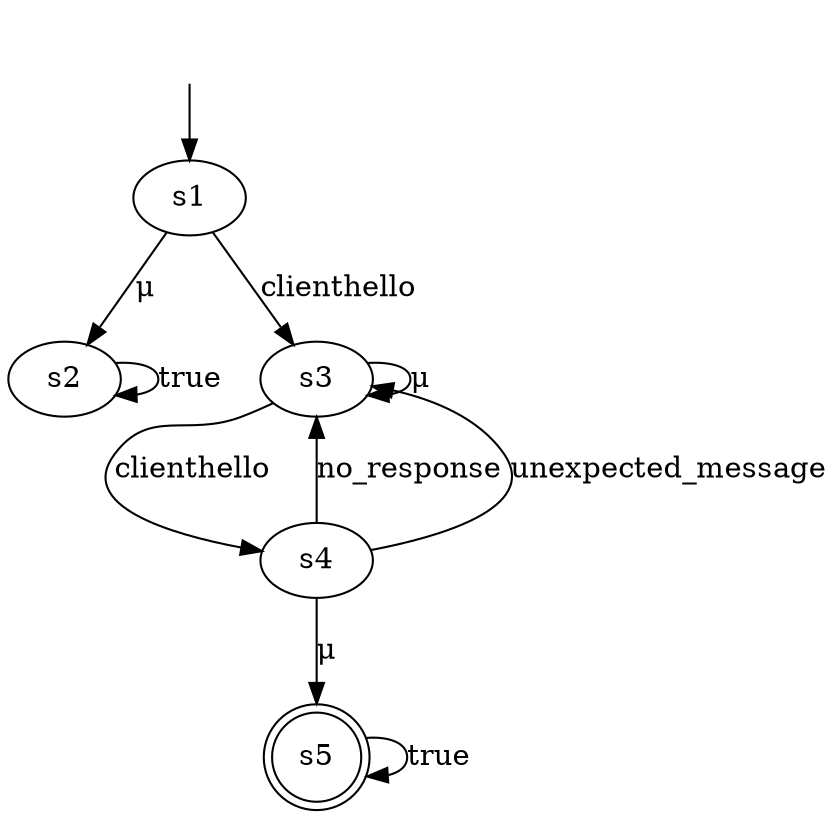 digraph formula_12 {
s1 [label="s1"];
s2 [label="s2"];
s3 [label="s3"];
s4 [label="s4"];
s5 [label="s5", shape=doublecircle];
s1 -> s2  [label="μ"];
s1 -> s3  [label="clienthello"];
s2 -> s2  [label="true"];
s3 -> s3  [label="μ"];
s3 -> s4  [label="clienthello"];
s4 -> s5  [label="μ"];
s4 -> s3  [label="no_response"];
s4 -> s3  [label="unexpected_message"];
s5 -> s5  [label="true"];
__start0 [label="", shape=none];
__start0 -> s1  [label=""];
}
